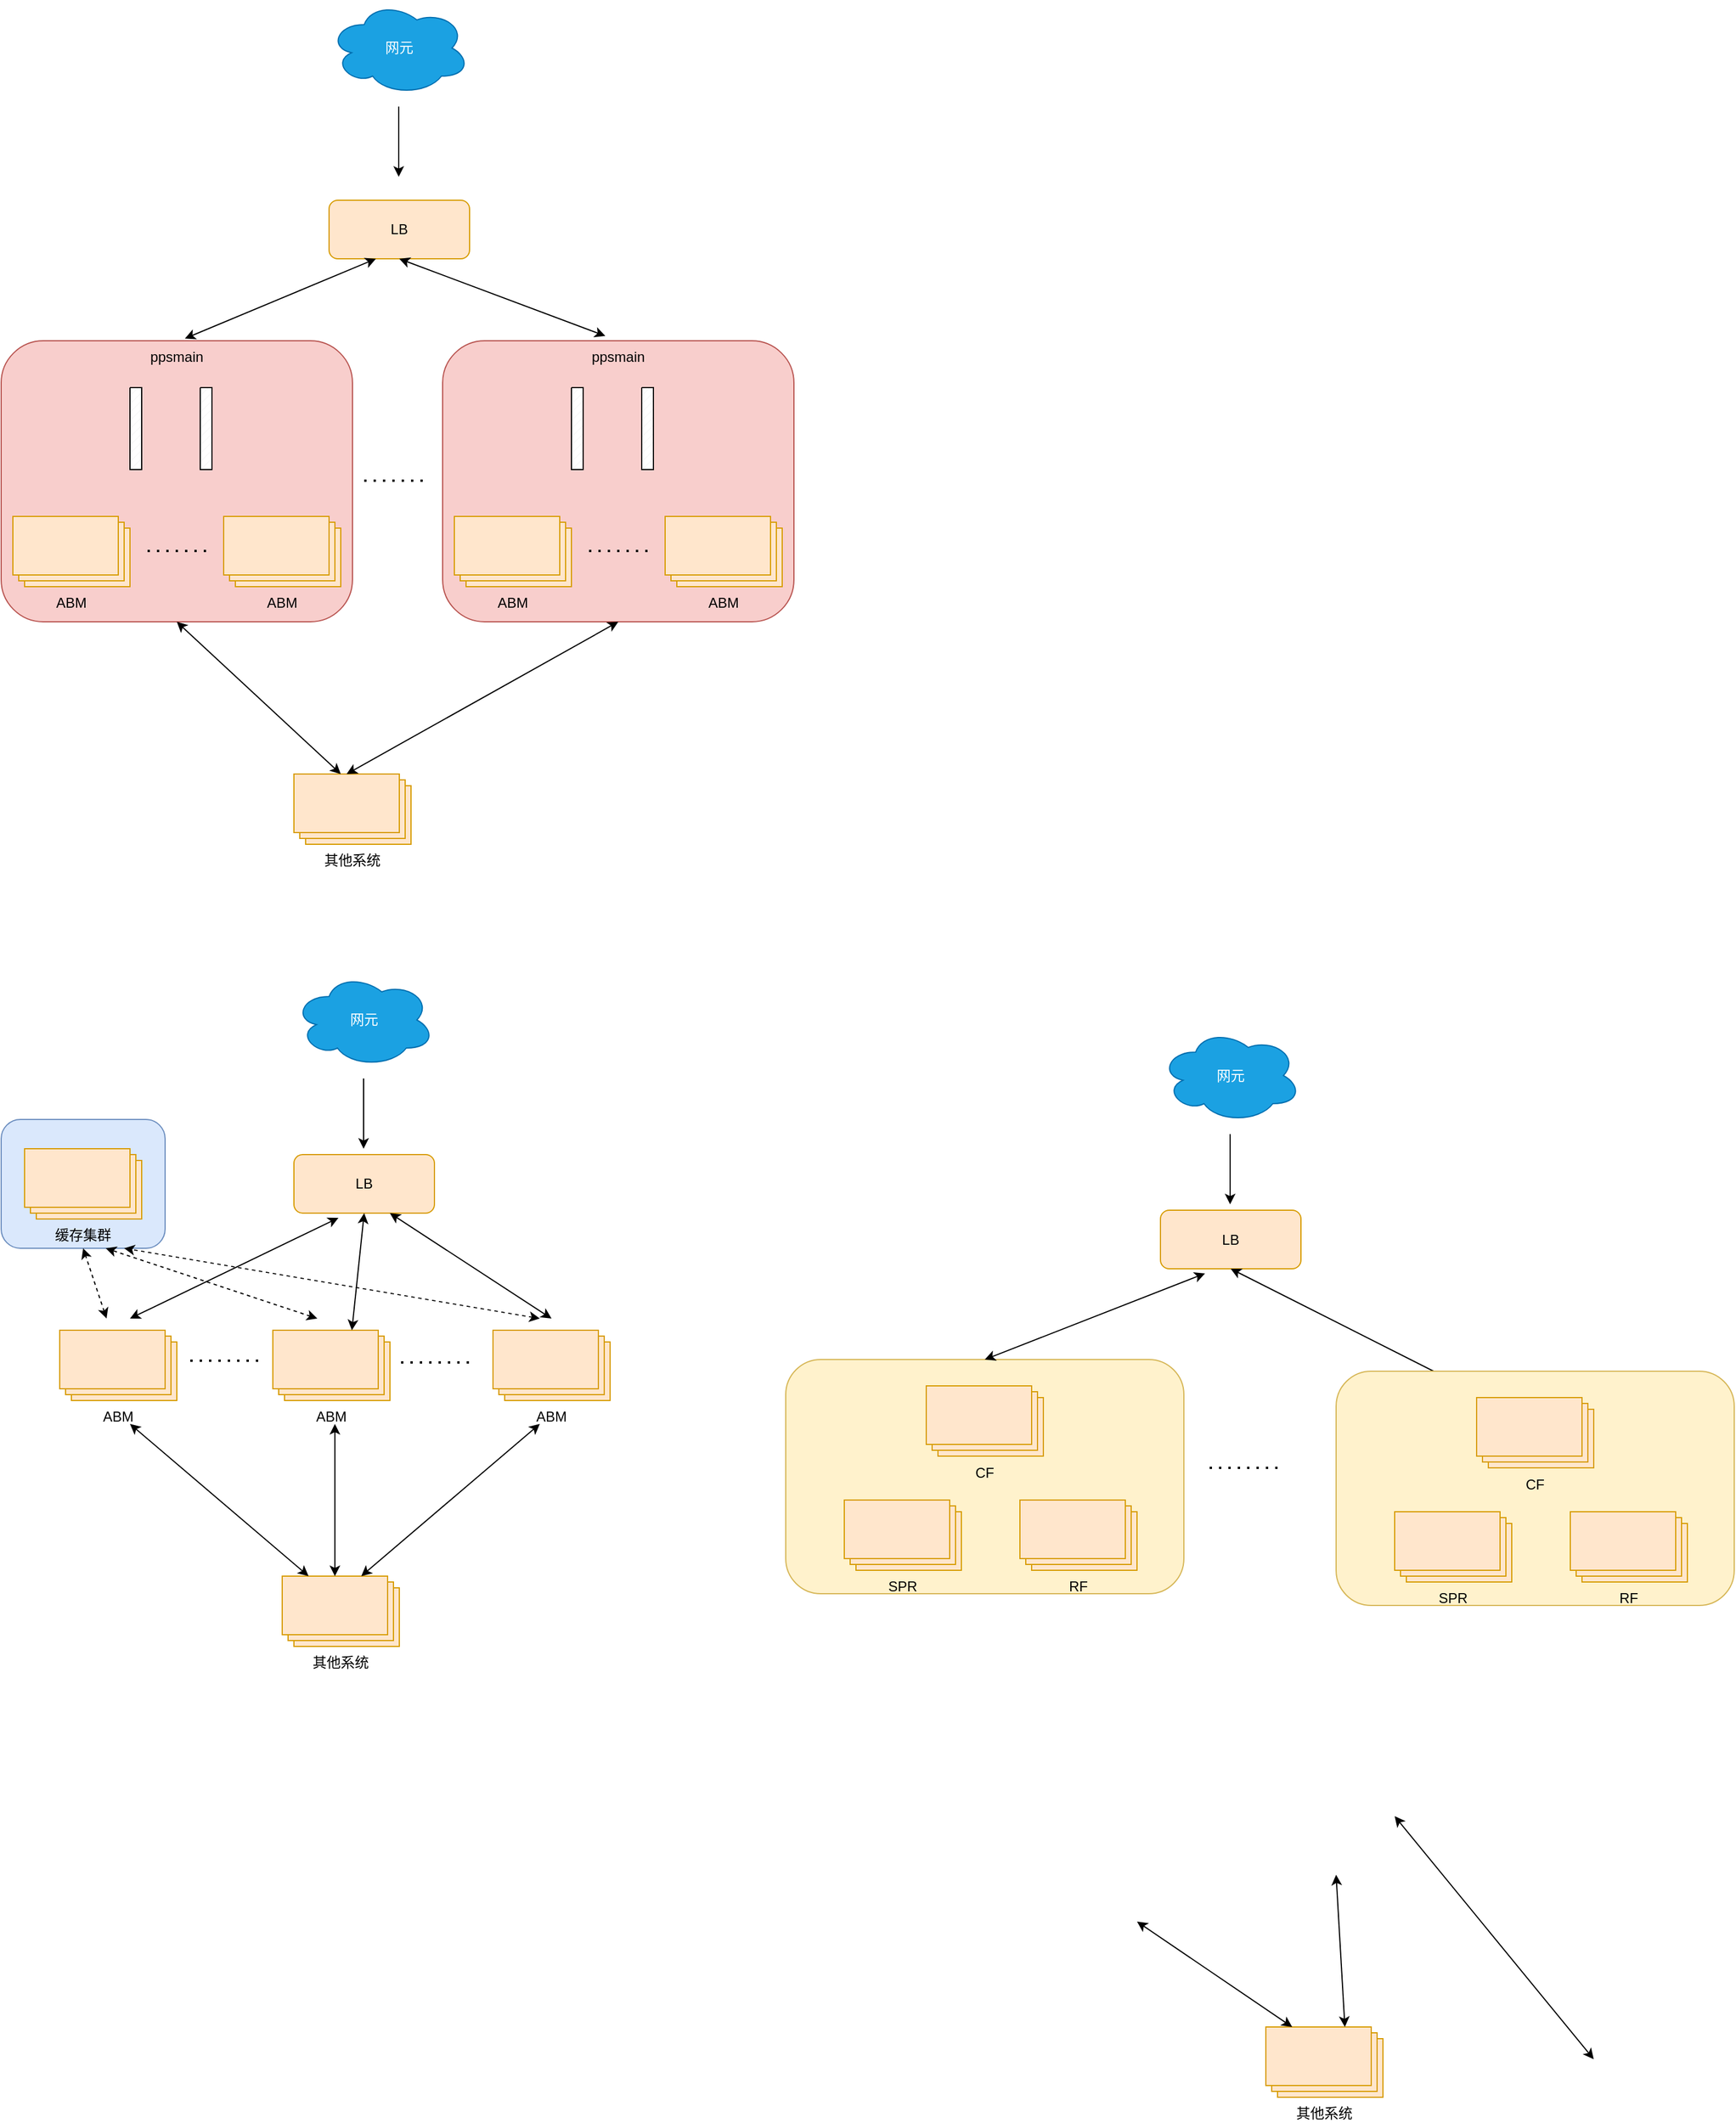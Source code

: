 <mxfile version="24.4.7" type="github">
  <diagram name="第 1 页" id="g9GaiNzB98gWVUfawiRK">
    <mxGraphModel dx="950" dy="679" grid="1" gridSize="10" guides="1" tooltips="1" connect="1" arrows="1" fold="1" page="1" pageScale="1" pageWidth="827" pageHeight="1169" math="0" shadow="0">
      <root>
        <mxCell id="0" />
        <mxCell id="1" parent="0" />
        <mxCell id="FD9zBaWAwN7f3C2ogDmK-92" value="" style="rounded=1;whiteSpace=wrap;html=1;fillColor=#fff2cc;strokeColor=#d6b656;" vertex="1" parent="1">
          <mxGeometry x="820" y="1190" width="340" height="200" as="geometry" />
        </mxCell>
        <mxCell id="FD9zBaWAwN7f3C2ogDmK-62" value="" style="rounded=1;whiteSpace=wrap;html=1;fillColor=#dae8fc;strokeColor=#6c8ebf;" vertex="1" parent="1">
          <mxGeometry x="150" y="985" width="140" height="110" as="geometry" />
        </mxCell>
        <mxCell id="FD9zBaWAwN7f3C2ogDmK-11" value="ppsmain" style="rounded=1;whiteSpace=wrap;html=1;verticalAlign=top;fillColor=#f8cecc;strokeColor=#b85450;" vertex="1" parent="1">
          <mxGeometry x="150" y="320" width="300" height="240" as="geometry" />
        </mxCell>
        <mxCell id="FD9zBaWAwN7f3C2ogDmK-4" value="LB" style="rounded=1;whiteSpace=wrap;html=1;fillColor=#ffe6cc;strokeColor=#d79b00;" vertex="1" parent="1">
          <mxGeometry x="430" y="200" width="120" height="50" as="geometry" />
        </mxCell>
        <mxCell id="FD9zBaWAwN7f3C2ogDmK-6" value="ABM" style="verticalLabelPosition=bottom;verticalAlign=top;html=1;shape=mxgraph.basic.layered_rect;dx=10;outlineConnect=0;whiteSpace=wrap;fillColor=#ffe6cc;strokeColor=#d79b00;" vertex="1" parent="1">
          <mxGeometry x="160" y="470" width="100" height="60" as="geometry" />
        </mxCell>
        <mxCell id="FD9zBaWAwN7f3C2ogDmK-10" value="" style="endArrow=classic;html=1;rounded=0;" edge="1" parent="1">
          <mxGeometry width="50" height="50" relative="1" as="geometry">
            <mxPoint x="489.5" y="120" as="sourcePoint" />
            <mxPoint x="489.5" y="180" as="targetPoint" />
          </mxGeometry>
        </mxCell>
        <mxCell id="FD9zBaWAwN7f3C2ogDmK-12" value="ABM" style="verticalLabelPosition=bottom;verticalAlign=top;html=1;shape=mxgraph.basic.layered_rect;dx=10;outlineConnect=0;whiteSpace=wrap;fillColor=#ffe6cc;strokeColor=#d79b00;" vertex="1" parent="1">
          <mxGeometry x="340" y="470" width="100" height="60" as="geometry" />
        </mxCell>
        <mxCell id="FD9zBaWAwN7f3C2ogDmK-13" value="" style="endArrow=none;dashed=1;html=1;dashPattern=1 3;strokeWidth=2;rounded=0;" edge="1" parent="1">
          <mxGeometry width="50" height="50" relative="1" as="geometry">
            <mxPoint x="325" y="499.5" as="sourcePoint" />
            <mxPoint x="275" y="499.5" as="targetPoint" />
          </mxGeometry>
        </mxCell>
        <mxCell id="FD9zBaWAwN7f3C2ogDmK-16" value="" style="verticalLabelPosition=bottom;verticalAlign=top;html=1;shape=mxgraph.basic.patternFillRect;fillStyle=diag;step=5;fillStrokeWidth=0.2;fillStrokeColor=#dddddd;" vertex="1" parent="1">
          <mxGeometry x="260" y="360" width="10" height="70" as="geometry" />
        </mxCell>
        <mxCell id="FD9zBaWAwN7f3C2ogDmK-17" value="" style="verticalLabelPosition=bottom;verticalAlign=top;html=1;shape=mxgraph.basic.patternFillRect;fillStyle=diag;step=5;fillStrokeWidth=0.2;fillStrokeColor=#dddddd;" vertex="1" parent="1">
          <mxGeometry x="320" y="360" width="10" height="70" as="geometry" />
        </mxCell>
        <mxCell id="FD9zBaWAwN7f3C2ogDmK-23" value="ppsmain" style="rounded=1;whiteSpace=wrap;html=1;verticalAlign=top;fillColor=#f8cecc;strokeColor=#b85450;" vertex="1" parent="1">
          <mxGeometry x="527" y="320" width="300" height="240" as="geometry" />
        </mxCell>
        <mxCell id="FD9zBaWAwN7f3C2ogDmK-24" value="ABM" style="verticalLabelPosition=bottom;verticalAlign=top;html=1;shape=mxgraph.basic.layered_rect;dx=10;outlineConnect=0;whiteSpace=wrap;fillColor=#ffe6cc;strokeColor=#d79b00;" vertex="1" parent="1">
          <mxGeometry x="537" y="470" width="100" height="60" as="geometry" />
        </mxCell>
        <mxCell id="FD9zBaWAwN7f3C2ogDmK-25" value="ABM" style="verticalLabelPosition=bottom;verticalAlign=top;html=1;shape=mxgraph.basic.layered_rect;dx=10;outlineConnect=0;whiteSpace=wrap;fillColor=#ffe6cc;strokeColor=#d79b00;" vertex="1" parent="1">
          <mxGeometry x="717" y="470" width="100" height="60" as="geometry" />
        </mxCell>
        <mxCell id="FD9zBaWAwN7f3C2ogDmK-26" value="" style="endArrow=none;dashed=1;html=1;dashPattern=1 3;strokeWidth=2;rounded=0;" edge="1" parent="1">
          <mxGeometry width="50" height="50" relative="1" as="geometry">
            <mxPoint x="702" y="499.5" as="sourcePoint" />
            <mxPoint x="652" y="499.5" as="targetPoint" />
          </mxGeometry>
        </mxCell>
        <mxCell id="FD9zBaWAwN7f3C2ogDmK-27" value="" style="verticalLabelPosition=bottom;verticalAlign=top;html=1;shape=mxgraph.basic.patternFillRect;fillStyle=diag;step=5;fillStrokeWidth=0.2;fillStrokeColor=#dddddd;" vertex="1" parent="1">
          <mxGeometry x="637" y="360" width="10" height="70" as="geometry" />
        </mxCell>
        <mxCell id="FD9zBaWAwN7f3C2ogDmK-28" value="" style="verticalLabelPosition=bottom;verticalAlign=top;html=1;shape=mxgraph.basic.patternFillRect;fillStyle=diag;step=5;fillStrokeWidth=0.2;fillStrokeColor=#dddddd;" vertex="1" parent="1">
          <mxGeometry x="697" y="360" width="10" height="70" as="geometry" />
        </mxCell>
        <mxCell id="FD9zBaWAwN7f3C2ogDmK-30" value="其他系统" style="verticalLabelPosition=bottom;verticalAlign=top;html=1;shape=mxgraph.basic.layered_rect;dx=10;outlineConnect=0;whiteSpace=wrap;fillColor=#ffe6cc;strokeColor=#d79b00;" vertex="1" parent="1">
          <mxGeometry x="400" y="690" width="100" height="60" as="geometry" />
        </mxCell>
        <mxCell id="FD9zBaWAwN7f3C2ogDmK-31" value="" style="endArrow=none;dashed=1;html=1;dashPattern=1 3;strokeWidth=2;rounded=0;" edge="1" parent="1">
          <mxGeometry width="50" height="50" relative="1" as="geometry">
            <mxPoint x="510" y="439.5" as="sourcePoint" />
            <mxPoint x="460" y="439.5" as="targetPoint" />
          </mxGeometry>
        </mxCell>
        <mxCell id="FD9zBaWAwN7f3C2ogDmK-32" value="" style="endArrow=classic;startArrow=classic;html=1;rounded=0;exitX=0.523;exitY=-0.008;exitDx=0;exitDy=0;exitPerimeter=0;" edge="1" parent="1" source="FD9zBaWAwN7f3C2ogDmK-11">
          <mxGeometry width="50" height="50" relative="1" as="geometry">
            <mxPoint x="420" y="300" as="sourcePoint" />
            <mxPoint x="470" y="250" as="targetPoint" />
          </mxGeometry>
        </mxCell>
        <mxCell id="FD9zBaWAwN7f3C2ogDmK-33" value="" style="endArrow=classic;startArrow=classic;html=1;rounded=0;exitX=0.5;exitY=1;exitDx=0;exitDy=0;entryX=0.463;entryY=-0.017;entryDx=0;entryDy=0;entryPerimeter=0;" edge="1" parent="1" source="FD9zBaWAwN7f3C2ogDmK-4" target="FD9zBaWAwN7f3C2ogDmK-23">
          <mxGeometry width="50" height="50" relative="1" as="geometry">
            <mxPoint x="505.5" y="308" as="sourcePoint" />
            <mxPoint x="668.5" y="240" as="targetPoint" />
          </mxGeometry>
        </mxCell>
        <mxCell id="FD9zBaWAwN7f3C2ogDmK-34" value="" style="endArrow=classic;startArrow=classic;html=1;rounded=0;entryX=0.5;entryY=1;entryDx=0;entryDy=0;" edge="1" parent="1" target="FD9zBaWAwN7f3C2ogDmK-11">
          <mxGeometry width="50" height="50" relative="1" as="geometry">
            <mxPoint x="440" y="690" as="sourcePoint" />
            <mxPoint x="490" y="640" as="targetPoint" />
          </mxGeometry>
        </mxCell>
        <mxCell id="FD9zBaWAwN7f3C2ogDmK-35" value="" style="endArrow=classic;startArrow=classic;html=1;rounded=0;entryX=0.5;entryY=1;entryDx=0;entryDy=0;exitX=0;exitY=0;exitDx=45;exitDy=0;exitPerimeter=0;" edge="1" parent="1" source="FD9zBaWAwN7f3C2ogDmK-30">
          <mxGeometry width="50" height="50" relative="1" as="geometry">
            <mxPoint x="817" y="690" as="sourcePoint" />
            <mxPoint x="677" y="560" as="targetPoint" />
          </mxGeometry>
        </mxCell>
        <mxCell id="FD9zBaWAwN7f3C2ogDmK-37" value="LB" style="rounded=1;whiteSpace=wrap;html=1;fillColor=#ffe6cc;strokeColor=#d79b00;" vertex="1" parent="1">
          <mxGeometry x="400" y="1015" width="120" height="50" as="geometry" />
        </mxCell>
        <mxCell id="FD9zBaWAwN7f3C2ogDmK-38" value="ABM" style="verticalLabelPosition=bottom;verticalAlign=top;html=1;shape=mxgraph.basic.layered_rect;dx=10;outlineConnect=0;whiteSpace=wrap;fillColor=#ffe6cc;strokeColor=#d79b00;" vertex="1" parent="1">
          <mxGeometry x="200" y="1165" width="100" height="60" as="geometry" />
        </mxCell>
        <mxCell id="FD9zBaWAwN7f3C2ogDmK-39" value="" style="endArrow=classic;html=1;rounded=0;" edge="1" parent="1">
          <mxGeometry width="50" height="50" relative="1" as="geometry">
            <mxPoint x="459.5" y="950" as="sourcePoint" />
            <mxPoint x="459.5" y="1010" as="targetPoint" />
          </mxGeometry>
        </mxCell>
        <mxCell id="FD9zBaWAwN7f3C2ogDmK-45" value="ABM" style="verticalLabelPosition=bottom;verticalAlign=top;html=1;shape=mxgraph.basic.layered_rect;dx=10;outlineConnect=0;whiteSpace=wrap;fillColor=#ffe6cc;strokeColor=#d79b00;" vertex="1" parent="1">
          <mxGeometry x="382" y="1165" width="100" height="60" as="geometry" />
        </mxCell>
        <mxCell id="FD9zBaWAwN7f3C2ogDmK-46" value="ABM" style="verticalLabelPosition=bottom;verticalAlign=top;html=1;shape=mxgraph.basic.layered_rect;dx=10;outlineConnect=0;whiteSpace=wrap;fillColor=#ffe6cc;strokeColor=#d79b00;" vertex="1" parent="1">
          <mxGeometry x="570" y="1165" width="100" height="60" as="geometry" />
        </mxCell>
        <mxCell id="FD9zBaWAwN7f3C2ogDmK-50" value="其他系统" style="verticalLabelPosition=bottom;verticalAlign=top;html=1;shape=mxgraph.basic.layered_rect;dx=10;outlineConnect=0;whiteSpace=wrap;fillColor=#ffe6cc;strokeColor=#d79b00;" vertex="1" parent="1">
          <mxGeometry x="390" y="1375" width="100" height="60" as="geometry" />
        </mxCell>
        <mxCell id="FD9zBaWAwN7f3C2ogDmK-52" value="" style="endArrow=classic;startArrow=classic;html=1;rounded=0;entryX=0.317;entryY=1.08;entryDx=0;entryDy=0;entryPerimeter=0;" edge="1" parent="1" target="FD9zBaWAwN7f3C2ogDmK-37">
          <mxGeometry width="50" height="50" relative="1" as="geometry">
            <mxPoint x="260" y="1155" as="sourcePoint" />
            <mxPoint x="431.5" y="1045" as="targetPoint" />
          </mxGeometry>
        </mxCell>
        <mxCell id="FD9zBaWAwN7f3C2ogDmK-53" value="" style="endArrow=classic;startArrow=classic;html=1;rounded=0;exitX=0.683;exitY=1;exitDx=0;exitDy=0;exitPerimeter=0;" edge="1" parent="1" source="FD9zBaWAwN7f3C2ogDmK-37">
          <mxGeometry width="50" height="50" relative="1" as="geometry">
            <mxPoint x="470" y="1105" as="sourcePoint" />
            <mxPoint x="620" y="1155" as="targetPoint" />
          </mxGeometry>
        </mxCell>
        <mxCell id="FD9zBaWAwN7f3C2ogDmK-54" value="" style="endArrow=classic;startArrow=classic;html=1;rounded=0;entryX=0.5;entryY=1;entryDx=0;entryDy=0;exitX=0;exitY=0;exitDx=22.5;exitDy=0;exitPerimeter=0;" edge="1" parent="1" source="FD9zBaWAwN7f3C2ogDmK-50">
          <mxGeometry width="50" height="50" relative="1" as="geometry">
            <mxPoint x="400" y="1375" as="sourcePoint" />
            <mxPoint x="260" y="1245" as="targetPoint" />
          </mxGeometry>
        </mxCell>
        <mxCell id="FD9zBaWAwN7f3C2ogDmK-55" value="" style="endArrow=classic;startArrow=classic;html=1;rounded=0;exitX=0;exitY=0;exitDx=45;exitDy=0;exitPerimeter=0;" edge="1" parent="1" source="FD9zBaWAwN7f3C2ogDmK-50">
          <mxGeometry width="50" height="50" relative="1" as="geometry">
            <mxPoint x="778.5" y="1485" as="sourcePoint" />
            <mxPoint x="435" y="1245" as="targetPoint" />
          </mxGeometry>
        </mxCell>
        <mxCell id="FD9zBaWAwN7f3C2ogDmK-56" value="" style="endArrow=none;dashed=1;html=1;dashPattern=1 3;strokeWidth=2;rounded=0;" edge="1" parent="1">
          <mxGeometry width="50" height="50" relative="1" as="geometry">
            <mxPoint x="311.5" y="1191" as="sourcePoint" />
            <mxPoint x="370" y="1191" as="targetPoint" />
          </mxGeometry>
        </mxCell>
        <mxCell id="FD9zBaWAwN7f3C2ogDmK-57" value="" style="endArrow=none;dashed=1;html=1;dashPattern=1 3;strokeWidth=2;rounded=0;" edge="1" parent="1">
          <mxGeometry width="50" height="50" relative="1" as="geometry">
            <mxPoint x="491.5" y="1192.5" as="sourcePoint" />
            <mxPoint x="550" y="1192.5" as="targetPoint" />
          </mxGeometry>
        </mxCell>
        <mxCell id="FD9zBaWAwN7f3C2ogDmK-58" value="" style="endArrow=classic;startArrow=classic;html=1;rounded=0;exitX=0.5;exitY=1;exitDx=0;exitDy=0;entryX=0;entryY=0;entryDx=67.5;entryDy=0;entryPerimeter=0;" edge="1" parent="1" source="FD9zBaWAwN7f3C2ogDmK-37" target="FD9zBaWAwN7f3C2ogDmK-45">
          <mxGeometry width="50" height="50" relative="1" as="geometry">
            <mxPoint x="482" y="1105" as="sourcePoint" />
            <mxPoint x="630" y="1165" as="targetPoint" />
          </mxGeometry>
        </mxCell>
        <mxCell id="FD9zBaWAwN7f3C2ogDmK-59" value="" style="endArrow=classic;startArrow=classic;html=1;rounded=0;exitX=0;exitY=0;exitDx=67.5;exitDy=0;exitPerimeter=0;" edge="1" parent="1" source="FD9zBaWAwN7f3C2ogDmK-50">
          <mxGeometry width="50" height="50" relative="1" as="geometry">
            <mxPoint x="445" y="1385" as="sourcePoint" />
            <mxPoint x="610" y="1245" as="targetPoint" />
          </mxGeometry>
        </mxCell>
        <mxCell id="FD9zBaWAwN7f3C2ogDmK-60" value="缓存集群" style="verticalLabelPosition=bottom;verticalAlign=top;html=1;shape=mxgraph.basic.layered_rect;dx=10;outlineConnect=0;whiteSpace=wrap;fillColor=#ffe6cc;strokeColor=#d79b00;" vertex="1" parent="1">
          <mxGeometry x="170" y="1010" width="100" height="60" as="geometry" />
        </mxCell>
        <mxCell id="FD9zBaWAwN7f3C2ogDmK-63" value="" style="endArrow=classic;startArrow=classic;html=1;rounded=0;dashed=1;entryX=0.5;entryY=1;entryDx=0;entryDy=0;" edge="1" parent="1" target="FD9zBaWAwN7f3C2ogDmK-62">
          <mxGeometry width="50" height="50" relative="1" as="geometry">
            <mxPoint x="240" y="1155" as="sourcePoint" />
            <mxPoint x="120" y="1105" as="targetPoint" />
          </mxGeometry>
        </mxCell>
        <mxCell id="FD9zBaWAwN7f3C2ogDmK-64" value="" style="endArrow=classic;startArrow=classic;html=1;rounded=0;dashed=1;entryX=0.638;entryY=1;entryDx=0;entryDy=0;entryPerimeter=0;" edge="1" parent="1" target="FD9zBaWAwN7f3C2ogDmK-62">
          <mxGeometry width="50" height="50" relative="1" as="geometry">
            <mxPoint x="420" y="1155" as="sourcePoint" />
            <mxPoint x="230" y="1085" as="targetPoint" />
          </mxGeometry>
        </mxCell>
        <mxCell id="FD9zBaWAwN7f3C2ogDmK-65" value="" style="endArrow=classic;startArrow=classic;html=1;rounded=0;dashed=1;entryX=0.75;entryY=1;entryDx=0;entryDy=0;" edge="1" parent="1" target="FD9zBaWAwN7f3C2ogDmK-62">
          <mxGeometry width="50" height="50" relative="1" as="geometry">
            <mxPoint x="610" y="1155" as="sourcePoint" />
            <mxPoint x="240" y="1085" as="targetPoint" />
          </mxGeometry>
        </mxCell>
        <mxCell id="FD9zBaWAwN7f3C2ogDmK-66" value="网元" style="ellipse;shape=cloud;whiteSpace=wrap;html=1;fillColor=#1ba1e2;strokeColor=#006EAF;fontColor=#ffffff;" vertex="1" parent="1">
          <mxGeometry x="430" y="30" width="120" height="80" as="geometry" />
        </mxCell>
        <mxCell id="FD9zBaWAwN7f3C2ogDmK-67" value="网元" style="ellipse;shape=cloud;whiteSpace=wrap;html=1;fillColor=#1ba1e2;strokeColor=#006EAF;fontColor=#ffffff;" vertex="1" parent="1">
          <mxGeometry x="400" y="860" width="120" height="80" as="geometry" />
        </mxCell>
        <mxCell id="FD9zBaWAwN7f3C2ogDmK-69" value="LB" style="rounded=1;whiteSpace=wrap;html=1;fillColor=#ffe6cc;strokeColor=#d79b00;" vertex="1" parent="1">
          <mxGeometry x="1140" y="1062.5" width="120" height="50" as="geometry" />
        </mxCell>
        <mxCell id="FD9zBaWAwN7f3C2ogDmK-70" value="CF" style="verticalLabelPosition=bottom;verticalAlign=top;html=1;shape=mxgraph.basic.layered_rect;dx=10;outlineConnect=0;whiteSpace=wrap;fillColor=#ffe6cc;strokeColor=#d79b00;" vertex="1" parent="1">
          <mxGeometry x="940" y="1212.5" width="100" height="60" as="geometry" />
        </mxCell>
        <mxCell id="FD9zBaWAwN7f3C2ogDmK-71" value="" style="endArrow=classic;html=1;rounded=0;" edge="1" parent="1">
          <mxGeometry width="50" height="50" relative="1" as="geometry">
            <mxPoint x="1199.5" y="997.5" as="sourcePoint" />
            <mxPoint x="1199.5" y="1057.5" as="targetPoint" />
          </mxGeometry>
        </mxCell>
        <mxCell id="FD9zBaWAwN7f3C2ogDmK-74" value="其他系统" style="verticalLabelPosition=bottom;verticalAlign=top;html=1;shape=mxgraph.basic.layered_rect;dx=10;outlineConnect=0;whiteSpace=wrap;fillColor=#ffe6cc;strokeColor=#d79b00;" vertex="1" parent="1">
          <mxGeometry x="1230" y="1760" width="100" height="60" as="geometry" />
        </mxCell>
        <mxCell id="FD9zBaWAwN7f3C2ogDmK-75" value="" style="endArrow=classic;startArrow=classic;html=1;rounded=0;entryX=0.317;entryY=1.08;entryDx=0;entryDy=0;entryPerimeter=0;exitX=0.5;exitY=0;exitDx=0;exitDy=0;" edge="1" parent="1" target="FD9zBaWAwN7f3C2ogDmK-69" source="FD9zBaWAwN7f3C2ogDmK-92">
          <mxGeometry width="50" height="50" relative="1" as="geometry">
            <mxPoint x="1000" y="1202.5" as="sourcePoint" />
            <mxPoint x="1171.5" y="1092.5" as="targetPoint" />
          </mxGeometry>
        </mxCell>
        <mxCell id="FD9zBaWAwN7f3C2ogDmK-77" value="" style="endArrow=classic;startArrow=classic;html=1;rounded=0;exitX=0;exitY=0;exitDx=22.5;exitDy=0;exitPerimeter=0;" edge="1" parent="1" source="FD9zBaWAwN7f3C2ogDmK-74">
          <mxGeometry width="50" height="50" relative="1" as="geometry">
            <mxPoint x="1070" y="1682.5" as="sourcePoint" />
            <mxPoint x="1120" y="1670" as="targetPoint" />
          </mxGeometry>
        </mxCell>
        <mxCell id="FD9zBaWAwN7f3C2ogDmK-78" value="" style="endArrow=classic;startArrow=classic;html=1;rounded=0;exitX=0;exitY=0;exitDx=45;exitDy=0;exitPerimeter=0;" edge="1" parent="1">
          <mxGeometry width="50" height="50" relative="1" as="geometry">
            <mxPoint x="1510" y="1787.5" as="sourcePoint" />
            <mxPoint x="1340" y="1580" as="targetPoint" />
          </mxGeometry>
        </mxCell>
        <mxCell id="FD9zBaWAwN7f3C2ogDmK-79" value="" style="endArrow=none;dashed=1;html=1;dashPattern=1 3;strokeWidth=2;rounded=0;" edge="1" parent="1">
          <mxGeometry width="50" height="50" relative="1" as="geometry">
            <mxPoint x="1182" y="1282.5" as="sourcePoint" />
            <mxPoint x="1240.5" y="1282.5" as="targetPoint" />
          </mxGeometry>
        </mxCell>
        <mxCell id="FD9zBaWAwN7f3C2ogDmK-81" value="" style="endArrow=classic;startArrow=classic;html=1;rounded=0;exitX=0.5;exitY=1;exitDx=0;exitDy=0;entryX=0;entryY=0;entryDx=67.5;entryDy=0;entryPerimeter=0;" edge="1" parent="1" source="FD9zBaWAwN7f3C2ogDmK-69">
          <mxGeometry width="50" height="50" relative="1" as="geometry">
            <mxPoint x="1222" y="1152.5" as="sourcePoint" />
            <mxPoint x="1398" y="1212.5" as="targetPoint" />
          </mxGeometry>
        </mxCell>
        <mxCell id="FD9zBaWAwN7f3C2ogDmK-82" value="" style="endArrow=classic;startArrow=classic;html=1;rounded=0;exitX=0;exitY=0;exitDx=67.5;exitDy=0;exitPerimeter=0;" edge="1" parent="1" source="FD9zBaWAwN7f3C2ogDmK-74">
          <mxGeometry width="50" height="50" relative="1" as="geometry">
            <mxPoint x="1115" y="1692.5" as="sourcePoint" />
            <mxPoint x="1290" y="1630" as="targetPoint" />
          </mxGeometry>
        </mxCell>
        <mxCell id="FD9zBaWAwN7f3C2ogDmK-87" value="网元" style="ellipse;shape=cloud;whiteSpace=wrap;html=1;fillColor=#1ba1e2;strokeColor=#006EAF;fontColor=#ffffff;" vertex="1" parent="1">
          <mxGeometry x="1140" y="907.5" width="120" height="80" as="geometry" />
        </mxCell>
        <mxCell id="FD9zBaWAwN7f3C2ogDmK-90" value="SPR" style="verticalLabelPosition=bottom;verticalAlign=top;html=1;shape=mxgraph.basic.layered_rect;dx=10;outlineConnect=0;whiteSpace=wrap;fillColor=#ffe6cc;strokeColor=#d79b00;" vertex="1" parent="1">
          <mxGeometry x="870" y="1310" width="100" height="60" as="geometry" />
        </mxCell>
        <mxCell id="FD9zBaWAwN7f3C2ogDmK-91" value="RF" style="verticalLabelPosition=bottom;verticalAlign=top;html=1;shape=mxgraph.basic.layered_rect;dx=10;outlineConnect=0;whiteSpace=wrap;fillColor=#ffe6cc;strokeColor=#d79b00;" vertex="1" parent="1">
          <mxGeometry x="1020" y="1310" width="100" height="60" as="geometry" />
        </mxCell>
        <mxCell id="FD9zBaWAwN7f3C2ogDmK-94" value="" style="rounded=1;whiteSpace=wrap;html=1;fillColor=#fff2cc;strokeColor=#d6b656;" vertex="1" parent="1">
          <mxGeometry x="1290" y="1200" width="340" height="200" as="geometry" />
        </mxCell>
        <mxCell id="FD9zBaWAwN7f3C2ogDmK-95" value="CF" style="verticalLabelPosition=bottom;verticalAlign=top;html=1;shape=mxgraph.basic.layered_rect;dx=10;outlineConnect=0;whiteSpace=wrap;fillColor=#ffe6cc;strokeColor=#d79b00;" vertex="1" parent="1">
          <mxGeometry x="1410" y="1222.5" width="100" height="60" as="geometry" />
        </mxCell>
        <mxCell id="FD9zBaWAwN7f3C2ogDmK-96" value="SPR" style="verticalLabelPosition=bottom;verticalAlign=top;html=1;shape=mxgraph.basic.layered_rect;dx=10;outlineConnect=0;whiteSpace=wrap;fillColor=#ffe6cc;strokeColor=#d79b00;" vertex="1" parent="1">
          <mxGeometry x="1340" y="1320" width="100" height="60" as="geometry" />
        </mxCell>
        <mxCell id="FD9zBaWAwN7f3C2ogDmK-97" value="RF" style="verticalLabelPosition=bottom;verticalAlign=top;html=1;shape=mxgraph.basic.layered_rect;dx=10;outlineConnect=0;whiteSpace=wrap;fillColor=#ffe6cc;strokeColor=#d79b00;" vertex="1" parent="1">
          <mxGeometry x="1490" y="1320" width="100" height="60" as="geometry" />
        </mxCell>
      </root>
    </mxGraphModel>
  </diagram>
</mxfile>

